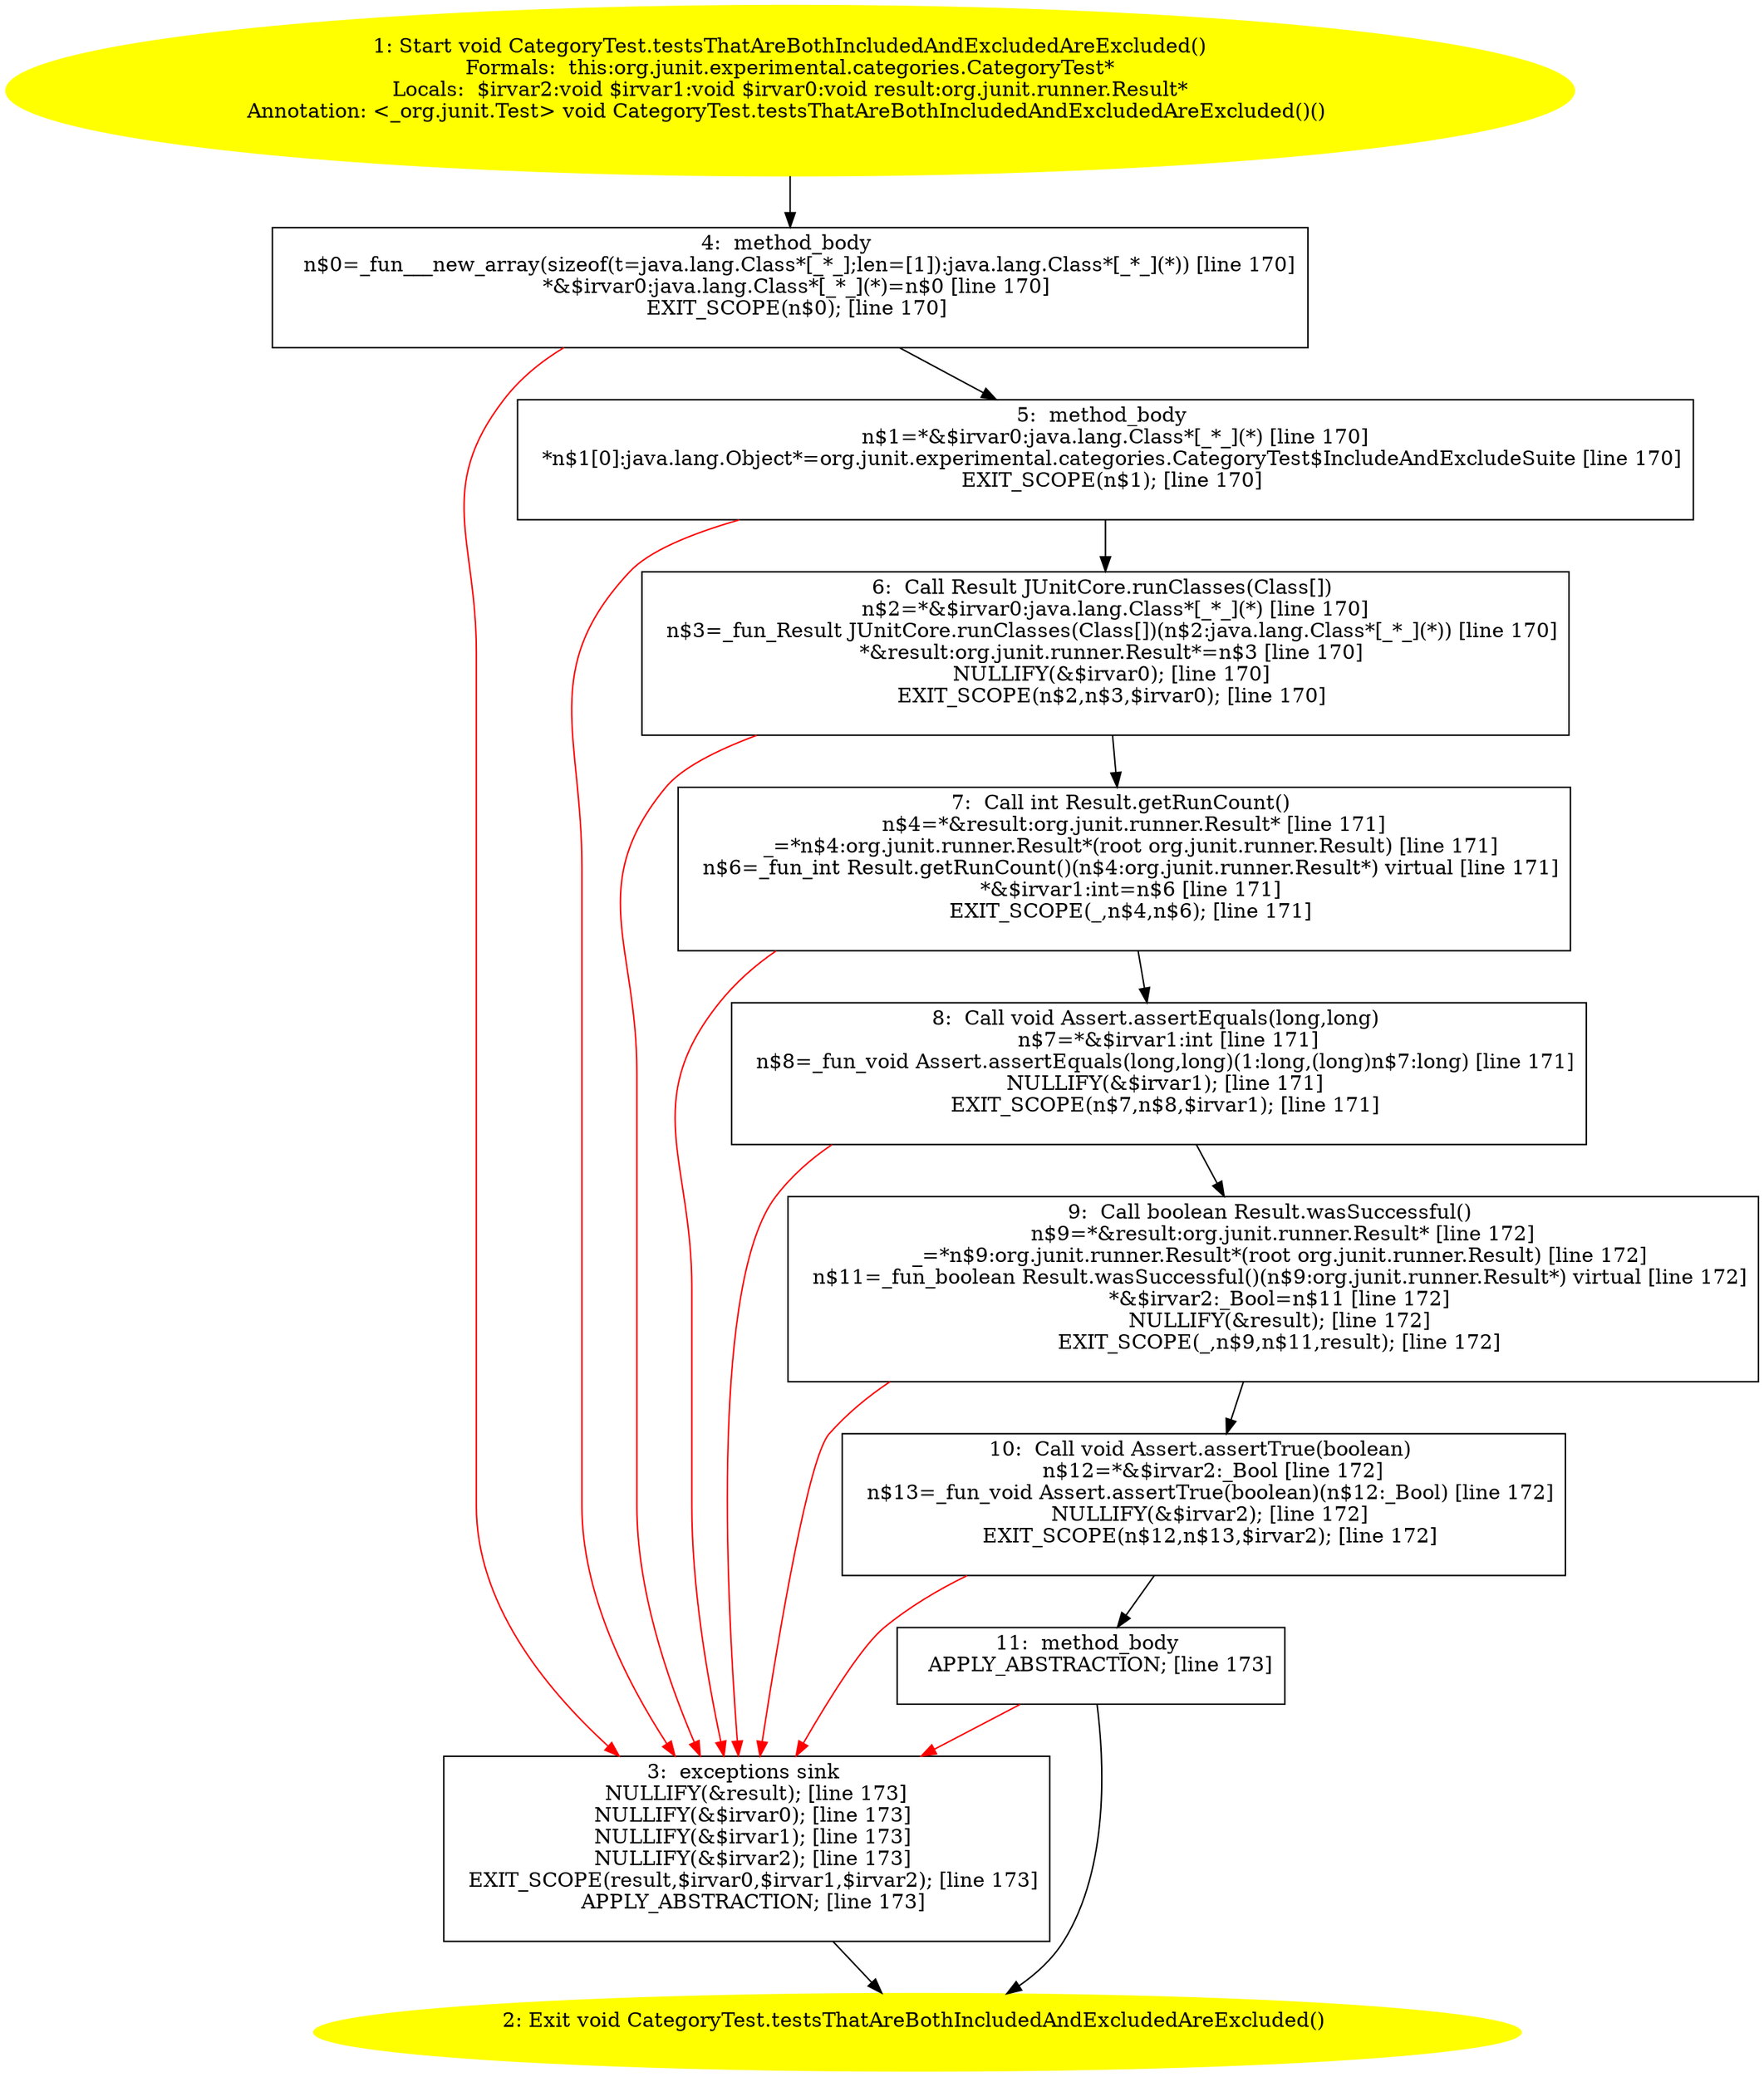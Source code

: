 /* @generated */
digraph cfg {
"org.junit.experimental.categories.CategoryTest.testsThatAreBothIncludedAndExcludedAreExcluded():void.8eeb24926d6afd3bc63cedecb31d3197_1" [label="1: Start void CategoryTest.testsThatAreBothIncludedAndExcludedAreExcluded()\nFormals:  this:org.junit.experimental.categories.CategoryTest*\nLocals:  $irvar2:void $irvar1:void $irvar0:void result:org.junit.runner.Result*\nAnnotation: <_org.junit.Test> void CategoryTest.testsThatAreBothIncludedAndExcludedAreExcluded()() \n  " color=yellow style=filled]
	

	 "org.junit.experimental.categories.CategoryTest.testsThatAreBothIncludedAndExcludedAreExcluded():void.8eeb24926d6afd3bc63cedecb31d3197_1" -> "org.junit.experimental.categories.CategoryTest.testsThatAreBothIncludedAndExcludedAreExcluded():void.8eeb24926d6afd3bc63cedecb31d3197_4" ;
"org.junit.experimental.categories.CategoryTest.testsThatAreBothIncludedAndExcludedAreExcluded():void.8eeb24926d6afd3bc63cedecb31d3197_2" [label="2: Exit void CategoryTest.testsThatAreBothIncludedAndExcludedAreExcluded() \n  " color=yellow style=filled]
	

"org.junit.experimental.categories.CategoryTest.testsThatAreBothIncludedAndExcludedAreExcluded():void.8eeb24926d6afd3bc63cedecb31d3197_3" [label="3:  exceptions sink \n   NULLIFY(&result); [line 173]\n  NULLIFY(&$irvar0); [line 173]\n  NULLIFY(&$irvar1); [line 173]\n  NULLIFY(&$irvar2); [line 173]\n  EXIT_SCOPE(result,$irvar0,$irvar1,$irvar2); [line 173]\n  APPLY_ABSTRACTION; [line 173]\n " shape="box"]
	

	 "org.junit.experimental.categories.CategoryTest.testsThatAreBothIncludedAndExcludedAreExcluded():void.8eeb24926d6afd3bc63cedecb31d3197_3" -> "org.junit.experimental.categories.CategoryTest.testsThatAreBothIncludedAndExcludedAreExcluded():void.8eeb24926d6afd3bc63cedecb31d3197_2" ;
"org.junit.experimental.categories.CategoryTest.testsThatAreBothIncludedAndExcludedAreExcluded():void.8eeb24926d6afd3bc63cedecb31d3197_4" [label="4:  method_body \n   n$0=_fun___new_array(sizeof(t=java.lang.Class*[_*_];len=[1]):java.lang.Class*[_*_](*)) [line 170]\n  *&$irvar0:java.lang.Class*[_*_](*)=n$0 [line 170]\n  EXIT_SCOPE(n$0); [line 170]\n " shape="box"]
	

	 "org.junit.experimental.categories.CategoryTest.testsThatAreBothIncludedAndExcludedAreExcluded():void.8eeb24926d6afd3bc63cedecb31d3197_4" -> "org.junit.experimental.categories.CategoryTest.testsThatAreBothIncludedAndExcludedAreExcluded():void.8eeb24926d6afd3bc63cedecb31d3197_5" ;
	 "org.junit.experimental.categories.CategoryTest.testsThatAreBothIncludedAndExcludedAreExcluded():void.8eeb24926d6afd3bc63cedecb31d3197_4" -> "org.junit.experimental.categories.CategoryTest.testsThatAreBothIncludedAndExcludedAreExcluded():void.8eeb24926d6afd3bc63cedecb31d3197_3" [color="red" ];
"org.junit.experimental.categories.CategoryTest.testsThatAreBothIncludedAndExcludedAreExcluded():void.8eeb24926d6afd3bc63cedecb31d3197_5" [label="5:  method_body \n   n$1=*&$irvar0:java.lang.Class*[_*_](*) [line 170]\n  *n$1[0]:java.lang.Object*=org.junit.experimental.categories.CategoryTest$IncludeAndExcludeSuite [line 170]\n  EXIT_SCOPE(n$1); [line 170]\n " shape="box"]
	

	 "org.junit.experimental.categories.CategoryTest.testsThatAreBothIncludedAndExcludedAreExcluded():void.8eeb24926d6afd3bc63cedecb31d3197_5" -> "org.junit.experimental.categories.CategoryTest.testsThatAreBothIncludedAndExcludedAreExcluded():void.8eeb24926d6afd3bc63cedecb31d3197_6" ;
	 "org.junit.experimental.categories.CategoryTest.testsThatAreBothIncludedAndExcludedAreExcluded():void.8eeb24926d6afd3bc63cedecb31d3197_5" -> "org.junit.experimental.categories.CategoryTest.testsThatAreBothIncludedAndExcludedAreExcluded():void.8eeb24926d6afd3bc63cedecb31d3197_3" [color="red" ];
"org.junit.experimental.categories.CategoryTest.testsThatAreBothIncludedAndExcludedAreExcluded():void.8eeb24926d6afd3bc63cedecb31d3197_6" [label="6:  Call Result JUnitCore.runClasses(Class[]) \n   n$2=*&$irvar0:java.lang.Class*[_*_](*) [line 170]\n  n$3=_fun_Result JUnitCore.runClasses(Class[])(n$2:java.lang.Class*[_*_](*)) [line 170]\n  *&result:org.junit.runner.Result*=n$3 [line 170]\n  NULLIFY(&$irvar0); [line 170]\n  EXIT_SCOPE(n$2,n$3,$irvar0); [line 170]\n " shape="box"]
	

	 "org.junit.experimental.categories.CategoryTest.testsThatAreBothIncludedAndExcludedAreExcluded():void.8eeb24926d6afd3bc63cedecb31d3197_6" -> "org.junit.experimental.categories.CategoryTest.testsThatAreBothIncludedAndExcludedAreExcluded():void.8eeb24926d6afd3bc63cedecb31d3197_7" ;
	 "org.junit.experimental.categories.CategoryTest.testsThatAreBothIncludedAndExcludedAreExcluded():void.8eeb24926d6afd3bc63cedecb31d3197_6" -> "org.junit.experimental.categories.CategoryTest.testsThatAreBothIncludedAndExcludedAreExcluded():void.8eeb24926d6afd3bc63cedecb31d3197_3" [color="red" ];
"org.junit.experimental.categories.CategoryTest.testsThatAreBothIncludedAndExcludedAreExcluded():void.8eeb24926d6afd3bc63cedecb31d3197_7" [label="7:  Call int Result.getRunCount() \n   n$4=*&result:org.junit.runner.Result* [line 171]\n  _=*n$4:org.junit.runner.Result*(root org.junit.runner.Result) [line 171]\n  n$6=_fun_int Result.getRunCount()(n$4:org.junit.runner.Result*) virtual [line 171]\n  *&$irvar1:int=n$6 [line 171]\n  EXIT_SCOPE(_,n$4,n$6); [line 171]\n " shape="box"]
	

	 "org.junit.experimental.categories.CategoryTest.testsThatAreBothIncludedAndExcludedAreExcluded():void.8eeb24926d6afd3bc63cedecb31d3197_7" -> "org.junit.experimental.categories.CategoryTest.testsThatAreBothIncludedAndExcludedAreExcluded():void.8eeb24926d6afd3bc63cedecb31d3197_8" ;
	 "org.junit.experimental.categories.CategoryTest.testsThatAreBothIncludedAndExcludedAreExcluded():void.8eeb24926d6afd3bc63cedecb31d3197_7" -> "org.junit.experimental.categories.CategoryTest.testsThatAreBothIncludedAndExcludedAreExcluded():void.8eeb24926d6afd3bc63cedecb31d3197_3" [color="red" ];
"org.junit.experimental.categories.CategoryTest.testsThatAreBothIncludedAndExcludedAreExcluded():void.8eeb24926d6afd3bc63cedecb31d3197_8" [label="8:  Call void Assert.assertEquals(long,long) \n   n$7=*&$irvar1:int [line 171]\n  n$8=_fun_void Assert.assertEquals(long,long)(1:long,(long)n$7:long) [line 171]\n  NULLIFY(&$irvar1); [line 171]\n  EXIT_SCOPE(n$7,n$8,$irvar1); [line 171]\n " shape="box"]
	

	 "org.junit.experimental.categories.CategoryTest.testsThatAreBothIncludedAndExcludedAreExcluded():void.8eeb24926d6afd3bc63cedecb31d3197_8" -> "org.junit.experimental.categories.CategoryTest.testsThatAreBothIncludedAndExcludedAreExcluded():void.8eeb24926d6afd3bc63cedecb31d3197_9" ;
	 "org.junit.experimental.categories.CategoryTest.testsThatAreBothIncludedAndExcludedAreExcluded():void.8eeb24926d6afd3bc63cedecb31d3197_8" -> "org.junit.experimental.categories.CategoryTest.testsThatAreBothIncludedAndExcludedAreExcluded():void.8eeb24926d6afd3bc63cedecb31d3197_3" [color="red" ];
"org.junit.experimental.categories.CategoryTest.testsThatAreBothIncludedAndExcludedAreExcluded():void.8eeb24926d6afd3bc63cedecb31d3197_9" [label="9:  Call boolean Result.wasSuccessful() \n   n$9=*&result:org.junit.runner.Result* [line 172]\n  _=*n$9:org.junit.runner.Result*(root org.junit.runner.Result) [line 172]\n  n$11=_fun_boolean Result.wasSuccessful()(n$9:org.junit.runner.Result*) virtual [line 172]\n  *&$irvar2:_Bool=n$11 [line 172]\n  NULLIFY(&result); [line 172]\n  EXIT_SCOPE(_,n$9,n$11,result); [line 172]\n " shape="box"]
	

	 "org.junit.experimental.categories.CategoryTest.testsThatAreBothIncludedAndExcludedAreExcluded():void.8eeb24926d6afd3bc63cedecb31d3197_9" -> "org.junit.experimental.categories.CategoryTest.testsThatAreBothIncludedAndExcludedAreExcluded():void.8eeb24926d6afd3bc63cedecb31d3197_10" ;
	 "org.junit.experimental.categories.CategoryTest.testsThatAreBothIncludedAndExcludedAreExcluded():void.8eeb24926d6afd3bc63cedecb31d3197_9" -> "org.junit.experimental.categories.CategoryTest.testsThatAreBothIncludedAndExcludedAreExcluded():void.8eeb24926d6afd3bc63cedecb31d3197_3" [color="red" ];
"org.junit.experimental.categories.CategoryTest.testsThatAreBothIncludedAndExcludedAreExcluded():void.8eeb24926d6afd3bc63cedecb31d3197_10" [label="10:  Call void Assert.assertTrue(boolean) \n   n$12=*&$irvar2:_Bool [line 172]\n  n$13=_fun_void Assert.assertTrue(boolean)(n$12:_Bool) [line 172]\n  NULLIFY(&$irvar2); [line 172]\n  EXIT_SCOPE(n$12,n$13,$irvar2); [line 172]\n " shape="box"]
	

	 "org.junit.experimental.categories.CategoryTest.testsThatAreBothIncludedAndExcludedAreExcluded():void.8eeb24926d6afd3bc63cedecb31d3197_10" -> "org.junit.experimental.categories.CategoryTest.testsThatAreBothIncludedAndExcludedAreExcluded():void.8eeb24926d6afd3bc63cedecb31d3197_11" ;
	 "org.junit.experimental.categories.CategoryTest.testsThatAreBothIncludedAndExcludedAreExcluded():void.8eeb24926d6afd3bc63cedecb31d3197_10" -> "org.junit.experimental.categories.CategoryTest.testsThatAreBothIncludedAndExcludedAreExcluded():void.8eeb24926d6afd3bc63cedecb31d3197_3" [color="red" ];
"org.junit.experimental.categories.CategoryTest.testsThatAreBothIncludedAndExcludedAreExcluded():void.8eeb24926d6afd3bc63cedecb31d3197_11" [label="11:  method_body \n   APPLY_ABSTRACTION; [line 173]\n " shape="box"]
	

	 "org.junit.experimental.categories.CategoryTest.testsThatAreBothIncludedAndExcludedAreExcluded():void.8eeb24926d6afd3bc63cedecb31d3197_11" -> "org.junit.experimental.categories.CategoryTest.testsThatAreBothIncludedAndExcludedAreExcluded():void.8eeb24926d6afd3bc63cedecb31d3197_2" ;
	 "org.junit.experimental.categories.CategoryTest.testsThatAreBothIncludedAndExcludedAreExcluded():void.8eeb24926d6afd3bc63cedecb31d3197_11" -> "org.junit.experimental.categories.CategoryTest.testsThatAreBothIncludedAndExcludedAreExcluded():void.8eeb24926d6afd3bc63cedecb31d3197_3" [color="red" ];
}
